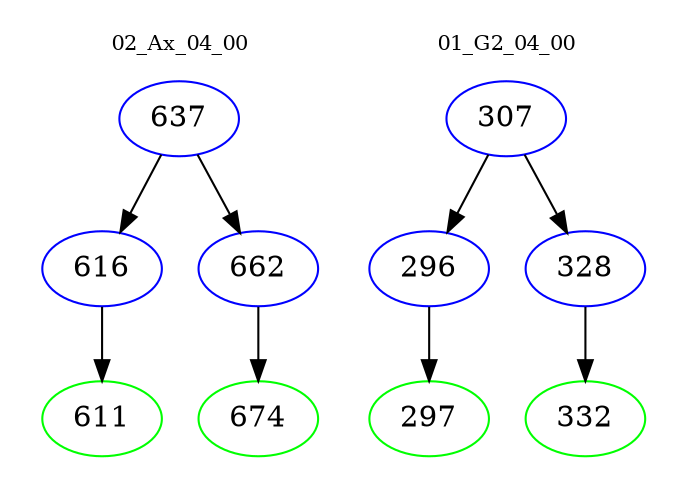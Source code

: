 digraph{
subgraph cluster_0 {
color = white
label = "02_Ax_04_00";
fontsize=10;
T0_637 [label="637", color="blue"]
T0_637 -> T0_616 [color="black"]
T0_616 [label="616", color="blue"]
T0_616 -> T0_611 [color="black"]
T0_611 [label="611", color="green"]
T0_637 -> T0_662 [color="black"]
T0_662 [label="662", color="blue"]
T0_662 -> T0_674 [color="black"]
T0_674 [label="674", color="green"]
}
subgraph cluster_1 {
color = white
label = "01_G2_04_00";
fontsize=10;
T1_307 [label="307", color="blue"]
T1_307 -> T1_296 [color="black"]
T1_296 [label="296", color="blue"]
T1_296 -> T1_297 [color="black"]
T1_297 [label="297", color="green"]
T1_307 -> T1_328 [color="black"]
T1_328 [label="328", color="blue"]
T1_328 -> T1_332 [color="black"]
T1_332 [label="332", color="green"]
}
}
